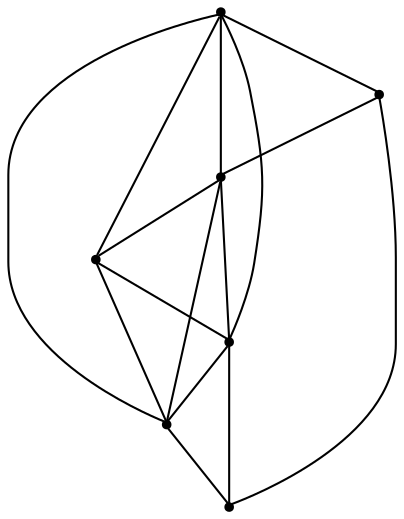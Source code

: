 graph {
  node [shape=point,comment="{\"directed\":false,\"doi\":\"10.4230/LIPIcs.GD.2024.29\",\"figure\":\"11 (6)\"}"]

  v0 [pos="1168.1890274399616,375.81439856018585"]
  v1 [pos="1208.9875161514371,698.0789126517966"]
  v2 [pos="1054.9316423292028,724.2966076777095"]
  v3 [pos="1238.6768355015204,590.8364507896158"]
  v4 [pos="870.8846234728549,591.7659984629229"]
  v5 [pos="1165.25191884509,723.8497635567792"]
  v6 [pos="941.0706058503832,375.81439856018574"]

  v0 -- v1 [id="-1",pos="1168.1890274399616,375.81439856018585 1209.044879566312,525.9671207865404 1109.489591922569,590.8093654743744 1208.9875161514371,698.0789126517966"]
  v4 -- v2 [id="-2",pos="870.8846234728549,591.7659984629229 1054.9316423292028,724.2966076777095 1054.9316423292028,724.2966076777095 1054.9316423292028,724.2966076777095"]
  v4 -- v3 [id="-3",pos="870.8846234728549,591.7659984629229 1238.6768355015204,590.8364507896158 1238.6768355015204,590.8364507896158 1238.6768355015204,590.8364507896158"]
  v6 -- v4 [id="-4",pos="941.0706058503832,375.81439856018574 870.8846234728549,591.7659984629229 870.8846234728549,591.7659984629229 870.8846234728549,591.7659984629229"]
  v6 -- v0 [id="-5",pos="941.0706058503832,375.81439856018574 1168.1890274399616,375.81439856018585 1168.1890274399616,375.81439856018585 1168.1890274399616,375.81439856018585"]
  v6 -- v2 [id="-6",pos="941.0706058503832,375.81439856018574 1054.9316423292028,724.2966076777095 1054.9316423292028,724.2966076777095 1054.9316423292028,724.2966076777095"]
  v2 -- v3 [id="-7",pos="1054.9316423292028,724.2966076777095 1131.1068231094384,702.458182136626 1192.354288095091,657.9724910595221 1238.6768355015204,590.8364507896158"]
  v4 -- v5 [id="-8",pos="870.8846234728549,591.7659984629229 1002.0793957850105,677.0131179811664 1096.2491999899107,599.431778481752 1165.25191884509,723.8497635567792"]
  v3 -- v6 [id="-9",pos="1238.6768355015204,590.8364507896158 941.0706058503832,375.81439856018574 941.0706058503832,375.81439856018574 941.0706058503832,375.81439856018574"]
  v2 -- v0 [id="-10",pos="1054.9316423292028,724.2966076777095 1168.1890274399616,375.81439856018585 1168.1890274399616,375.81439856018585 1168.1890274399616,375.81439856018585"]
  v2 -- v5 [id="-11",pos="1054.9316423292028,724.2966076777095 1165.25191884509,723.8497635567792 1165.25191884509,723.8497635567792 1165.25191884509,723.8497635567792"]
  v1 -- v3 [id="-12",pos="1208.9875161514371,698.0789126517966 1238.6768355015204,590.8364507896158 1238.6768355015204,590.8364507896158 1238.6768355015204,590.8364507896158"]
  v0 -- v4 [id="-13",pos="1168.1890274399616,375.81439856018585 870.8846234728549,591.7659984629229 870.8846234728549,591.7659984629229 870.8846234728549,591.7659984629229"]
  v5 -- v1 [id="-14",pos="1165.25191884509,723.8497635567792 1208.9875161514371,698.0789126517966 1208.9875161514371,698.0789126517966 1208.9875161514371,698.0789126517966"]
  v0 -- v3 [id="-15",pos="1168.1890274399616,375.81439856018585 1238.6768355015204,590.8364507896158 1238.6768355015204,590.8364507896158 1238.6768355015204,590.8364507896158"]
}